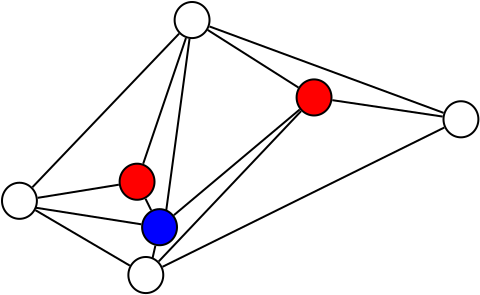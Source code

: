 <?xml version="1.0" encoding="UTF-8"?>
<dia:diagram xmlns:dia="http://www.lysator.liu.se/~alla/dia/">
  <dia:layer name="Background" visible="true" active="true">
    <dia:object type="Flowchart - Ellipse" version="0" id="O0">
      <dia:attribute name="obj_pos">
        <dia:point val="8.931,8.222"/>
      </dia:attribute>
      <dia:attribute name="obj_bb">
        <dia:rectangle val="8.881,8.172;10.725,10.076"/>
      </dia:attribute>
      <dia:attribute name="elem_corner">
        <dia:point val="8.931,8.222"/>
      </dia:attribute>
      <dia:attribute name="elem_width">
        <dia:real val="1.745"/>
      </dia:attribute>
      <dia:attribute name="elem_height">
        <dia:real val="1.805"/>
      </dia:attribute>
      <dia:attribute name="border_width">
        <dia:real val="0.1"/>
      </dia:attribute>
      <dia:attribute name="inner_color">
        <dia:color val="#ff0000"/>
      </dia:attribute>
      <dia:attribute name="show_background">
        <dia:boolean val="true"/>
      </dia:attribute>
      <dia:attribute name="padding">
        <dia:real val="0.354"/>
      </dia:attribute>
      <dia:attribute name="text">
        <dia:composite type="text">
          <dia:attribute name="string">
            <dia:string>##</dia:string>
          </dia:attribute>
          <dia:attribute name="font">
            <dia:font family="sans" style="0" name="Helvetica"/>
          </dia:attribute>
          <dia:attribute name="height">
            <dia:real val="0.8"/>
          </dia:attribute>
          <dia:attribute name="pos">
            <dia:point val="9.803,9.319"/>
          </dia:attribute>
          <dia:attribute name="color">
            <dia:color val="#000000"/>
          </dia:attribute>
          <dia:attribute name="alignment">
            <dia:enum val="1"/>
          </dia:attribute>
        </dia:composite>
      </dia:attribute>
    </dia:object>
    <dia:object type="Flowchart - Ellipse" version="0" id="O1">
      <dia:attribute name="obj_pos">
        <dia:point val="17.78,4.008"/>
      </dia:attribute>
      <dia:attribute name="obj_bb">
        <dia:rectangle val="17.73,3.958;19.575,5.862"/>
      </dia:attribute>
      <dia:attribute name="elem_corner">
        <dia:point val="17.78,4.008"/>
      </dia:attribute>
      <dia:attribute name="elem_width">
        <dia:real val="1.745"/>
      </dia:attribute>
      <dia:attribute name="elem_height">
        <dia:real val="1.805"/>
      </dia:attribute>
      <dia:attribute name="border_width">
        <dia:real val="0.1"/>
      </dia:attribute>
      <dia:attribute name="inner_color">
        <dia:color val="#ff0000"/>
      </dia:attribute>
      <dia:attribute name="show_background">
        <dia:boolean val="true"/>
      </dia:attribute>
      <dia:attribute name="padding">
        <dia:real val="0.354"/>
      </dia:attribute>
      <dia:attribute name="text">
        <dia:composite type="text">
          <dia:attribute name="string">
            <dia:string>##</dia:string>
          </dia:attribute>
          <dia:attribute name="font">
            <dia:font family="sans" style="0" name="Helvetica"/>
          </dia:attribute>
          <dia:attribute name="height">
            <dia:real val="0.8"/>
          </dia:attribute>
          <dia:attribute name="pos">
            <dia:point val="18.652,5.105"/>
          </dia:attribute>
          <dia:attribute name="color">
            <dia:color val="#000000"/>
          </dia:attribute>
          <dia:attribute name="alignment">
            <dia:enum val="1"/>
          </dia:attribute>
        </dia:composite>
      </dia:attribute>
    </dia:object>
    <dia:object type="Flowchart - Ellipse" version="0" id="O2">
      <dia:attribute name="obj_pos">
        <dia:point val="10.055,10.495"/>
      </dia:attribute>
      <dia:attribute name="obj_bb">
        <dia:rectangle val="10.005,10.445;11.85,12.35"/>
      </dia:attribute>
      <dia:attribute name="elem_corner">
        <dia:point val="10.055,10.495"/>
      </dia:attribute>
      <dia:attribute name="elem_width">
        <dia:real val="1.745"/>
      </dia:attribute>
      <dia:attribute name="elem_height">
        <dia:real val="1.805"/>
      </dia:attribute>
      <dia:attribute name="border_width">
        <dia:real val="0.1"/>
      </dia:attribute>
      <dia:attribute name="inner_color">
        <dia:color val="#0000ff"/>
      </dia:attribute>
      <dia:attribute name="show_background">
        <dia:boolean val="true"/>
      </dia:attribute>
      <dia:attribute name="padding">
        <dia:real val="0.354"/>
      </dia:attribute>
      <dia:attribute name="text">
        <dia:composite type="text">
          <dia:attribute name="string">
            <dia:string>##</dia:string>
          </dia:attribute>
          <dia:attribute name="font">
            <dia:font family="sans" style="0" name="Helvetica"/>
          </dia:attribute>
          <dia:attribute name="height">
            <dia:real val="0.8"/>
          </dia:attribute>
          <dia:attribute name="pos">
            <dia:point val="10.927,11.592"/>
          </dia:attribute>
          <dia:attribute name="color">
            <dia:color val="#000000"/>
          </dia:attribute>
          <dia:attribute name="alignment">
            <dia:enum val="1"/>
          </dia:attribute>
        </dia:composite>
      </dia:attribute>
    </dia:object>
    <dia:object type="Standard - Line" version="0" id="O3">
      <dia:attribute name="obj_pos">
        <dia:point val="11.643,10.797"/>
      </dia:attribute>
      <dia:attribute name="obj_bb">
        <dia:rectangle val="11.572,5.44;18.008,10.867"/>
      </dia:attribute>
      <dia:attribute name="conn_endpoints">
        <dia:point val="11.643,10.797"/>
        <dia:point val="17.937,5.51"/>
      </dia:attribute>
      <dia:attribute name="numcp">
        <dia:int val="1"/>
      </dia:attribute>
      <dia:connections>
        <dia:connection handle="0" to="O2" connection="16"/>
        <dia:connection handle="1" to="O1" connection="16"/>
      </dia:connections>
    </dia:object>
    <dia:object type="Standard - Line" version="0" id="O4">
      <dia:attribute name="obj_pos">
        <dia:point val="10.223,9.972"/>
      </dia:attribute>
      <dia:attribute name="obj_bb">
        <dia:rectangle val="10.156,9.905;10.575,10.616"/>
      </dia:attribute>
      <dia:attribute name="conn_endpoints">
        <dia:point val="10.223,9.972"/>
        <dia:point val="10.508,10.549"/>
      </dia:attribute>
      <dia:attribute name="numcp">
        <dia:int val="1"/>
      </dia:attribute>
      <dia:connections>
        <dia:connection handle="0" to="O0" connection="16"/>
        <dia:connection handle="1" to="O2" connection="16"/>
      </dia:connections>
    </dia:object>
    <dia:object type="Flowchart - Ellipse" version="0" id="O5">
      <dia:attribute name="obj_pos">
        <dia:point val="11.681,0.138"/>
      </dia:attribute>
      <dia:attribute name="obj_bb">
        <dia:rectangle val="11.631,0.088;13.476,1.992"/>
      </dia:attribute>
      <dia:attribute name="elem_corner">
        <dia:point val="11.681,0.138"/>
      </dia:attribute>
      <dia:attribute name="elem_width">
        <dia:real val="1.745"/>
      </dia:attribute>
      <dia:attribute name="elem_height">
        <dia:real val="1.805"/>
      </dia:attribute>
      <dia:attribute name="border_width">
        <dia:real val="0.1"/>
      </dia:attribute>
      <dia:attribute name="show_background">
        <dia:boolean val="true"/>
      </dia:attribute>
      <dia:attribute name="padding">
        <dia:real val="0.354"/>
      </dia:attribute>
      <dia:attribute name="text">
        <dia:composite type="text">
          <dia:attribute name="string">
            <dia:string>##</dia:string>
          </dia:attribute>
          <dia:attribute name="font">
            <dia:font family="sans" style="0" name="Helvetica"/>
          </dia:attribute>
          <dia:attribute name="height">
            <dia:real val="0.8"/>
          </dia:attribute>
          <dia:attribute name="pos">
            <dia:point val="12.554,1.235"/>
          </dia:attribute>
          <dia:attribute name="color">
            <dia:color val="#000000"/>
          </dia:attribute>
          <dia:attribute name="alignment">
            <dia:enum val="1"/>
          </dia:attribute>
        </dia:composite>
      </dia:attribute>
    </dia:object>
    <dia:object type="Flowchart - Ellipse" version="0" id="O6">
      <dia:attribute name="obj_pos">
        <dia:point val="3.05,9.175"/>
      </dia:attribute>
      <dia:attribute name="obj_bb">
        <dia:rectangle val="3,9.125;4.845,11.03"/>
      </dia:attribute>
      <dia:attribute name="elem_corner">
        <dia:point val="3.05,9.175"/>
      </dia:attribute>
      <dia:attribute name="elem_width">
        <dia:real val="1.745"/>
      </dia:attribute>
      <dia:attribute name="elem_height">
        <dia:real val="1.805"/>
      </dia:attribute>
      <dia:attribute name="border_width">
        <dia:real val="0.1"/>
      </dia:attribute>
      <dia:attribute name="show_background">
        <dia:boolean val="true"/>
      </dia:attribute>
      <dia:attribute name="padding">
        <dia:real val="0.354"/>
      </dia:attribute>
      <dia:attribute name="text">
        <dia:composite type="text">
          <dia:attribute name="string">
            <dia:string>##</dia:string>
          </dia:attribute>
          <dia:attribute name="font">
            <dia:font family="sans" style="0" name="Helvetica"/>
          </dia:attribute>
          <dia:attribute name="height">
            <dia:real val="0.8"/>
          </dia:attribute>
          <dia:attribute name="pos">
            <dia:point val="3.922,10.272"/>
          </dia:attribute>
          <dia:attribute name="color">
            <dia:color val="#000000"/>
          </dia:attribute>
          <dia:attribute name="alignment">
            <dia:enum val="1"/>
          </dia:attribute>
        </dia:composite>
      </dia:attribute>
    </dia:object>
    <dia:object type="Flowchart - Ellipse" version="0" id="O7">
      <dia:attribute name="obj_pos">
        <dia:point val="9.369,12.887"/>
      </dia:attribute>
      <dia:attribute name="obj_bb">
        <dia:rectangle val="9.319,12.838;11.163,14.742"/>
      </dia:attribute>
      <dia:attribute name="elem_corner">
        <dia:point val="9.369,12.887"/>
      </dia:attribute>
      <dia:attribute name="elem_width">
        <dia:real val="1.745"/>
      </dia:attribute>
      <dia:attribute name="elem_height">
        <dia:real val="1.805"/>
      </dia:attribute>
      <dia:attribute name="border_width">
        <dia:real val="0.1"/>
      </dia:attribute>
      <dia:attribute name="show_background">
        <dia:boolean val="true"/>
      </dia:attribute>
      <dia:attribute name="padding">
        <dia:real val="0.354"/>
      </dia:attribute>
      <dia:attribute name="text">
        <dia:composite type="text">
          <dia:attribute name="string">
            <dia:string>##</dia:string>
          </dia:attribute>
          <dia:attribute name="font">
            <dia:font family="sans" style="0" name="Helvetica"/>
          </dia:attribute>
          <dia:attribute name="height">
            <dia:real val="0.8"/>
          </dia:attribute>
          <dia:attribute name="pos">
            <dia:point val="10.241,13.985"/>
          </dia:attribute>
          <dia:attribute name="color">
            <dia:color val="#000000"/>
          </dia:attribute>
          <dia:attribute name="alignment">
            <dia:enum val="1"/>
          </dia:attribute>
        </dia:composite>
      </dia:attribute>
    </dia:object>
    <dia:object type="Flowchart - Ellipse" version="0" id="O8">
      <dia:attribute name="obj_pos">
        <dia:point val="25.125,5.1"/>
      </dia:attribute>
      <dia:attribute name="obj_bb">
        <dia:rectangle val="25.075,5.05;26.92,6.955"/>
      </dia:attribute>
      <dia:attribute name="elem_corner">
        <dia:point val="25.125,5.1"/>
      </dia:attribute>
      <dia:attribute name="elem_width">
        <dia:real val="1.745"/>
      </dia:attribute>
      <dia:attribute name="elem_height">
        <dia:real val="1.805"/>
      </dia:attribute>
      <dia:attribute name="border_width">
        <dia:real val="0.1"/>
      </dia:attribute>
      <dia:attribute name="show_background">
        <dia:boolean val="true"/>
      </dia:attribute>
      <dia:attribute name="padding">
        <dia:real val="0.354"/>
      </dia:attribute>
      <dia:attribute name="text">
        <dia:composite type="text">
          <dia:attribute name="string">
            <dia:string>##</dia:string>
          </dia:attribute>
          <dia:attribute name="font">
            <dia:font family="sans" style="0" name="Helvetica"/>
          </dia:attribute>
          <dia:attribute name="height">
            <dia:real val="0.8"/>
          </dia:attribute>
          <dia:attribute name="pos">
            <dia:point val="25.997,6.197"/>
          </dia:attribute>
          <dia:attribute name="color">
            <dia:color val="#000000"/>
          </dia:attribute>
          <dia:attribute name="alignment">
            <dia:enum val="1"/>
          </dia:attribute>
        </dia:composite>
      </dia:attribute>
    </dia:object>
    <dia:object type="Standard - Line" version="0" id="O9">
      <dia:attribute name="obj_pos">
        <dia:point val="11.073,13.379"/>
      </dia:attribute>
      <dia:attribute name="obj_bb">
        <dia:rectangle val="11.006,6.347;25.232,13.445"/>
      </dia:attribute>
      <dia:attribute name="conn_endpoints">
        <dia:point val="11.073,13.379"/>
        <dia:point val="25.165,6.414"/>
      </dia:attribute>
      <dia:attribute name="numcp">
        <dia:int val="1"/>
      </dia:attribute>
      <dia:connections>
        <dia:connection handle="0" to="O7" connection="16"/>
        <dia:connection handle="1" to="O8" connection="16"/>
      </dia:connections>
    </dia:object>
    <dia:object type="Standard - Line" version="0" id="O10">
      <dia:attribute name="obj_pos">
        <dia:point val="25.129,5.682"/>
      </dia:attribute>
      <dia:attribute name="obj_bb">
        <dia:rectangle val="13.358,1.296;25.193,5.746"/>
      </dia:attribute>
      <dia:attribute name="conn_endpoints">
        <dia:point val="25.129,5.682"/>
        <dia:point val="13.422,1.36"/>
      </dia:attribute>
      <dia:attribute name="numcp">
        <dia:int val="1"/>
      </dia:attribute>
      <dia:connections>
        <dia:connection handle="0" to="O8" connection="16"/>
        <dia:connection handle="1" to="O5" connection="16"/>
      </dia:connections>
    </dia:object>
    <dia:object type="Standard - Line" version="0" id="O11">
      <dia:attribute name="obj_pos">
        <dia:point val="11.906,1.718"/>
      </dia:attribute>
      <dia:attribute name="obj_bb">
        <dia:rectangle val="4.499,1.647;11.977,9.47"/>
      </dia:attribute>
      <dia:attribute name="conn_endpoints">
        <dia:point val="11.906,1.718"/>
        <dia:point val="4.57,9.399"/>
      </dia:attribute>
      <dia:attribute name="numcp">
        <dia:int val="1"/>
      </dia:attribute>
      <dia:connections>
        <dia:connection handle="0" to="O5" connection="16"/>
        <dia:connection handle="1" to="O6" connection="16"/>
      </dia:connections>
    </dia:object>
    <dia:object type="Standard - Line" version="0" id="O12">
      <dia:attribute name="obj_pos">
        <dia:point val="4.718,10.545"/>
      </dia:attribute>
      <dia:attribute name="obj_bb">
        <dia:rectangle val="4.65,10.477;9.514,13.391"/>
      </dia:attribute>
      <dia:attribute name="conn_endpoints">
        <dia:point val="4.718,10.545"/>
        <dia:point val="9.445,13.322"/>
      </dia:attribute>
      <dia:attribute name="numcp">
        <dia:int val="1"/>
      </dia:attribute>
      <dia:connections>
        <dia:connection handle="0" to="O6" connection="16"/>
        <dia:connection handle="1" to="O7" connection="16"/>
      </dia:connections>
    </dia:object>
    <dia:object type="Standard - Line" version="0" id="O13">
      <dia:attribute name="obj_pos">
        <dia:point val="10.109,8.225"/>
      </dia:attribute>
      <dia:attribute name="obj_bb">
        <dia:rectangle val="10.045,1.875;12.311,8.289"/>
      </dia:attribute>
      <dia:attribute name="conn_endpoints">
        <dia:point val="10.109,8.225"/>
        <dia:point val="12.248,1.938"/>
      </dia:attribute>
      <dia:attribute name="numcp">
        <dia:int val="1"/>
      </dia:attribute>
      <dia:connections>
        <dia:connection handle="0" to="O0" connection="16"/>
        <dia:connection handle="1" to="O5" connection="16"/>
      </dia:connections>
    </dia:object>
    <dia:object type="Standard - Line" version="0" id="O14">
      <dia:attribute name="obj_pos">
        <dia:point val="8.892,9.272"/>
      </dia:attribute>
      <dia:attribute name="obj_bb">
        <dia:rectangle val="4.776,9.214;8.949,9.987"/>
      </dia:attribute>
      <dia:attribute name="conn_endpoints">
        <dia:point val="8.892,9.272"/>
        <dia:point val="4.833,9.93"/>
      </dia:attribute>
      <dia:attribute name="numcp">
        <dia:int val="1"/>
      </dia:attribute>
      <dia:connections>
        <dia:connection handle="0" to="O0" connection="16"/>
        <dia:connection handle="1" to="O6" connection="16"/>
      </dia:connections>
    </dia:object>
    <dia:object type="Standard - Line" version="0" id="O15">
      <dia:attribute name="obj_pos">
        <dia:point val="17.878,4.418"/>
      </dia:attribute>
      <dia:attribute name="obj_bb">
        <dia:rectangle val="13.259,1.462;17.947,4.487"/>
      </dia:attribute>
      <dia:attribute name="conn_endpoints">
        <dia:point val="17.878,4.418"/>
        <dia:point val="13.328,1.531"/>
      </dia:attribute>
      <dia:attribute name="numcp">
        <dia:int val="1"/>
      </dia:attribute>
      <dia:connections>
        <dia:connection handle="0" to="O1" connection="16"/>
        <dia:connection handle="1" to="O5" connection="16"/>
      </dia:connections>
    </dia:object>
    <dia:object type="Standard - Line" version="0" id="O16">
      <dia:attribute name="obj_pos">
        <dia:point val="19.566,5.046"/>
      </dia:attribute>
      <dia:attribute name="obj_bb">
        <dia:rectangle val="19.509,4.989;25.141,5.923"/>
      </dia:attribute>
      <dia:attribute name="conn_endpoints">
        <dia:point val="19.566,5.046"/>
        <dia:point val="25.084,5.866"/>
      </dia:attribute>
      <dia:attribute name="numcp">
        <dia:int val="1"/>
      </dia:attribute>
      <dia:connections>
        <dia:connection handle="0" to="O1" connection="16"/>
        <dia:connection handle="1" to="O8" connection="16"/>
      </dia:connections>
    </dia:object>
    <dia:object type="Standard - Line" version="0" id="O17">
      <dia:attribute name="obj_pos">
        <dia:point val="11.261,10.564"/>
      </dia:attribute>
      <dia:attribute name="obj_bb">
        <dia:rectangle val="11.205,1.925;12.482,10.62"/>
      </dia:attribute>
      <dia:attribute name="conn_endpoints">
        <dia:point val="11.261,10.564"/>
        <dia:point val="12.426,1.982"/>
      </dia:attribute>
      <dia:attribute name="numcp">
        <dia:int val="1"/>
      </dia:attribute>
      <dia:connections>
        <dia:connection handle="0" to="O2" connection="3"/>
        <dia:connection handle="1" to="O5" connection="16"/>
      </dia:connections>
    </dia:object>
    <dia:object type="Standard - Line" version="0" id="O18">
      <dia:attribute name="obj_pos">
        <dia:point val="10.718,12.325"/>
      </dia:attribute>
      <dia:attribute name="obj_bb">
        <dia:rectangle val="10.515,12.265;10.777,13.016"/>
      </dia:attribute>
      <dia:attribute name="conn_endpoints">
        <dia:point val="10.718,12.325"/>
        <dia:point val="10.575,12.956"/>
      </dia:attribute>
      <dia:attribute name="numcp">
        <dia:int val="1"/>
      </dia:attribute>
      <dia:connections>
        <dia:connection handle="0" to="O2" connection="16"/>
        <dia:connection handle="1" to="O7" connection="3"/>
      </dia:connections>
    </dia:object>
    <dia:object type="Standard - Line" version="0" id="O19">
      <dia:attribute name="obj_pos">
        <dia:point val="4.728,10.423"/>
      </dia:attribute>
      <dia:attribute name="obj_bb">
        <dia:rectangle val="4.671,10.365;10.073,11.311"/>
      </dia:attribute>
      <dia:attribute name="conn_endpoints">
        <dia:point val="4.728,10.423"/>
        <dia:point val="10.015,11.254"/>
      </dia:attribute>
      <dia:attribute name="numcp">
        <dia:int val="1"/>
      </dia:attribute>
      <dia:connections>
        <dia:connection handle="0" to="O6" connection="15"/>
        <dia:connection handle="1" to="O2" connection="16"/>
      </dia:connections>
    </dia:object>
    <dia:object type="Standard - Line" version="0" id="O20">
      <dia:attribute name="obj_pos">
        <dia:point val="18.007,5.591"/>
      </dia:attribute>
      <dia:attribute name="obj_bb">
        <dia:rectangle val="10.816,5.52;18.078,13.18"/>
      </dia:attribute>
      <dia:attribute name="conn_endpoints">
        <dia:point val="18.007,5.591"/>
        <dia:point val="10.886,13.109"/>
      </dia:attribute>
      <dia:attribute name="numcp">
        <dia:int val="1"/>
      </dia:attribute>
      <dia:connections>
        <dia:connection handle="0" to="O1" connection="16"/>
        <dia:connection handle="1" to="O7" connection="16"/>
      </dia:connections>
    </dia:object>
  </dia:layer>
</dia:diagram>
